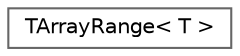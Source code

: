 digraph "Graphical Class Hierarchy"
{
 // INTERACTIVE_SVG=YES
 // LATEX_PDF_SIZE
  bgcolor="transparent";
  edge [fontname=Helvetica,fontsize=10,labelfontname=Helvetica,labelfontsize=10];
  node [fontname=Helvetica,fontsize=10,shape=box,height=0.2,width=0.4];
  rankdir="LR";
  Node0 [id="Node000000",label="TArrayRange\< T \>",height=0.2,width=0.4,color="grey40", fillcolor="white", style="filled",URL="$dd/d84/structTArrayRange.html",tooltip="Wraps a range into a container like interface to satisfy the GetData and GetNum global functions."];
}
